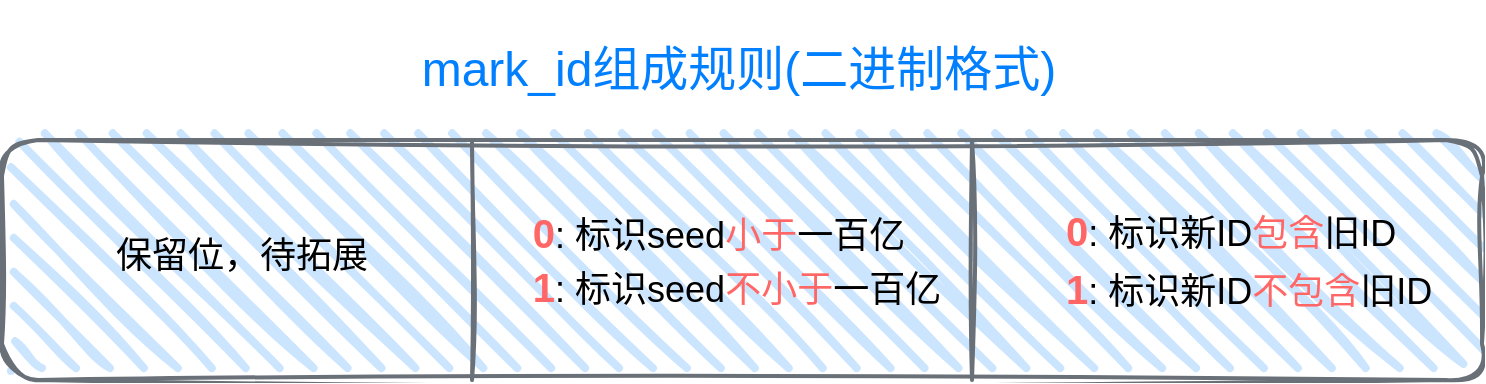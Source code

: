 <mxfile version="20.6.2" type="github">
  <diagram id="3UV2N2_CsK47-BD-zQZb" name="第 1 页">
    <mxGraphModel dx="1426" dy="842" grid="1" gridSize="10" guides="1" tooltips="1" connect="1" arrows="1" fold="1" page="1" pageScale="1" pageWidth="827" pageHeight="1169" math="0" shadow="0">
      <root>
        <mxCell id="0" />
        <mxCell id="1" parent="0" />
        <mxCell id="_gT4ns5PDXYJ1jsOTfaG-1" value="" style="rounded=1;whiteSpace=wrap;html=1;fillColor=#CCE5FF;strokeColor=#6A7078;sketch=1;jiggle=2;fillWeight=4;hachureGap=12;hachureAngle=45;curveFitting=0.95;strokeWidth=2;shadow=0;glass=0;" vertex="1" parent="1">
          <mxGeometry x="40" y="200" width="740" height="120" as="geometry" />
        </mxCell>
        <mxCell id="_gT4ns5PDXYJ1jsOTfaG-2" value="" style="line;strokeWidth=2;direction=south;html=1;perimeter=backbonePerimeter;points=[];outlineConnect=0;sketch=1;fillWeight=4;hachureGap=12;hachureAngle=45;jiggle=2;curveFitting=0.95;strokeColor=#6A7078;fillColor=#CCE5FF;fontSize=4;" vertex="1" parent="1">
          <mxGeometry x="270" y="200" width="10" height="120" as="geometry" />
        </mxCell>
        <mxCell id="_gT4ns5PDXYJ1jsOTfaG-4" value="&lt;p style=&quot;line-height: 140%; font-size: 18px;&quot;&gt;&lt;/p&gt;&lt;div style=&quot;line-height: 150%;&quot;&gt;&lt;span style=&quot;background-color: initial;&quot;&gt;&lt;font size=&quot;1&quot; style=&quot;&quot; color=&quot;#ff6666&quot;&gt;&lt;b style=&quot;font-size: 20px;&quot;&gt;0&lt;/b&gt;&lt;/font&gt;: 标识新ID&lt;font color=&quot;#ff6666&quot;&gt;包含&lt;/font&gt;旧ID&lt;/span&gt;&lt;/div&gt;&lt;div style=&quot;&quot;&gt;&lt;span style=&quot;background-color: initial;&quot;&gt;&lt;b style=&quot;&quot;&gt;&lt;font color=&quot;#ff6666&quot; style=&quot;font-size: 20px;&quot;&gt;1&lt;/font&gt;&lt;/b&gt;: 标识新ID&lt;font color=&quot;#ff6666&quot;&gt;不包含&lt;/font&gt;旧ID&lt;/span&gt;&lt;/div&gt;&lt;p style=&quot;font-size: 18px;&quot;&gt;&lt;/p&gt;" style="text;html=1;strokeColor=none;fillColor=none;align=left;verticalAlign=middle;whiteSpace=wrap;rounded=0;sketch=1;fillWeight=4;hachureGap=12;hachureAngle=45;jiggle=2;curveFitting=0.95;strokeWidth=2;spacing=2;fontFamily=Helvetica;fontStyle=0;fontSize=18;" vertex="1" parent="1">
          <mxGeometry x="570" y="225" width="190" height="70" as="geometry" />
        </mxCell>
        <mxCell id="_gT4ns5PDXYJ1jsOTfaG-5" value="&lt;p style=&quot;line-height: 150%; font-size: 18px;&quot;&gt;&lt;/p&gt;&lt;div style=&quot;text-align: left; line-height: 150%;&quot;&gt;&lt;span style=&quot;background-color: initial;&quot;&gt;&lt;font color=&quot;#ff6666&quot; style=&quot;font-size: 20px;&quot;&gt;&lt;b&gt;0&lt;/b&gt;&lt;/font&gt;&lt;/span&gt;&lt;span style=&quot;font-size: 18px; background-color: initial;&quot;&gt;: 标识seed&lt;font color=&quot;#ff6666&quot;&gt;小于&lt;/font&gt;一百亿&lt;/span&gt;&lt;/div&gt;&lt;b&gt;&lt;font color=&quot;#ff6666&quot; style=&quot;font-size: 20px;&quot;&gt;1&lt;/font&gt;&lt;/b&gt;: 标识seed&lt;font color=&quot;#ff6666&quot;&gt;不小于&lt;/font&gt;一百亿&lt;p style=&quot;font-size: 18px;&quot;&gt;&lt;/p&gt;" style="text;html=1;strokeColor=none;fillColor=none;align=center;verticalAlign=middle;whiteSpace=wrap;rounded=0;sketch=1;fillWeight=4;hachureGap=12;hachureAngle=45;jiggle=2;curveFitting=0.95;strokeWidth=2;spacing=2;fontSize=18;" vertex="1" parent="1">
          <mxGeometry x="295" y="215" width="225" height="90" as="geometry" />
        </mxCell>
        <mxCell id="_gT4ns5PDXYJ1jsOTfaG-6" value="保留位，待拓展&lt;br style=&quot;font-size: 18px;&quot;&gt;&lt;p style=&quot;line-height: 150%; font-size: 18px;&quot;&gt;&lt;/p&gt;&lt;div style=&quot;text-align: left; font-size: 18px;&quot;&gt;&lt;/div&gt;&lt;p style=&quot;font-size: 18px;&quot;&gt;&lt;/p&gt;" style="text;html=1;strokeColor=none;fillColor=none;align=center;verticalAlign=bottom;whiteSpace=wrap;rounded=0;sketch=1;fillWeight=4;hachureGap=12;hachureAngle=45;jiggle=2;curveFitting=0.95;strokeWidth=2;spacing=2;fontSize=18;" vertex="1" parent="1">
          <mxGeometry x="70" y="230" width="180" height="60" as="geometry" />
        </mxCell>
        <mxCell id="_gT4ns5PDXYJ1jsOTfaG-7" value="" style="line;strokeWidth=2;direction=south;html=1;perimeter=backbonePerimeter;points=[];outlineConnect=0;sketch=1;fillWeight=4;hachureGap=12;hachureAngle=45;jiggle=2;curveFitting=0.95;strokeColor=#6A7078;fillColor=#CCE5FF;fontSize=4;" vertex="1" parent="1">
          <mxGeometry x="520" y="200" width="10" height="120" as="geometry" />
        </mxCell>
        <mxCell id="_gT4ns5PDXYJ1jsOTfaG-8" value="mark_id组成规则(二进制格式)" style="text;strokeColor=none;fillColor=none;html=1;fontSize=24;fontStyle=0;verticalAlign=middle;align=center;labelBackgroundColor=none;labelBorderColor=none;sketch=1;fillWeight=4;hachureGap=12;hachureAngle=45;jiggle=2;curveFitting=0.95;strokeWidth=2;fontFamily=Helvetica;fontColor=#007FFF;" vertex="1" parent="1">
          <mxGeometry x="212.5" y="130" width="390" height="70" as="geometry" />
        </mxCell>
      </root>
    </mxGraphModel>
  </diagram>
</mxfile>
